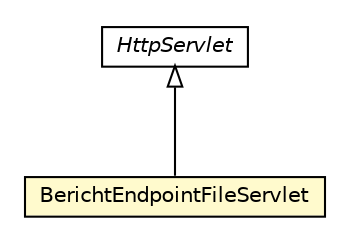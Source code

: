 #!/usr/local/bin/dot
#
# Class diagram 
# Generated by UMLGraph version R5_6-24-gf6e263 (http://www.umlgraph.org/)
#

digraph G {
	edge [fontname="Helvetica",fontsize=10,labelfontname="Helvetica",labelfontsize=10];
	node [fontname="Helvetica",fontsize=10,shape=plaintext];
	nodesep=0.25;
	ranksep=0.5;
	// nl.b3p.brmo.service.proxy.BerichtEndpointFileServlet
	c4 [label=<<table title="nl.b3p.brmo.service.proxy.BerichtEndpointFileServlet" border="0" cellborder="1" cellspacing="0" cellpadding="2" port="p" bgcolor="lemonChiffon" href="./BerichtEndpointFileServlet.html">
		<tr><td><table border="0" cellspacing="0" cellpadding="1">
<tr><td align="center" balign="center"> BerichtEndpointFileServlet </td></tr>
		</table></td></tr>
		</table>>, URL="./BerichtEndpointFileServlet.html", fontname="Helvetica", fontcolor="black", fontsize=10.0];
	//nl.b3p.brmo.service.proxy.BerichtEndpointFileServlet extends javax.servlet.http.HttpServlet
	c8:p -> c4:p [dir=back,arrowtail=empty];
	// javax.servlet.http.HttpServlet
	c8 [label=<<table title="javax.servlet.http.HttpServlet" border="0" cellborder="1" cellspacing="0" cellpadding="2" port="p" href="https://docs.oracle.com/javaee/7/api/javax/servlet/http/HttpServlet.html">
		<tr><td><table border="0" cellspacing="0" cellpadding="1">
<tr><td align="center" balign="center"><font face="Helvetica-Oblique"> HttpServlet </font></td></tr>
		</table></td></tr>
		</table>>, URL="https://docs.oracle.com/javaee/7/api/javax/servlet/http/HttpServlet.html", fontname="Helvetica", fontcolor="black", fontsize=10.0];
}

